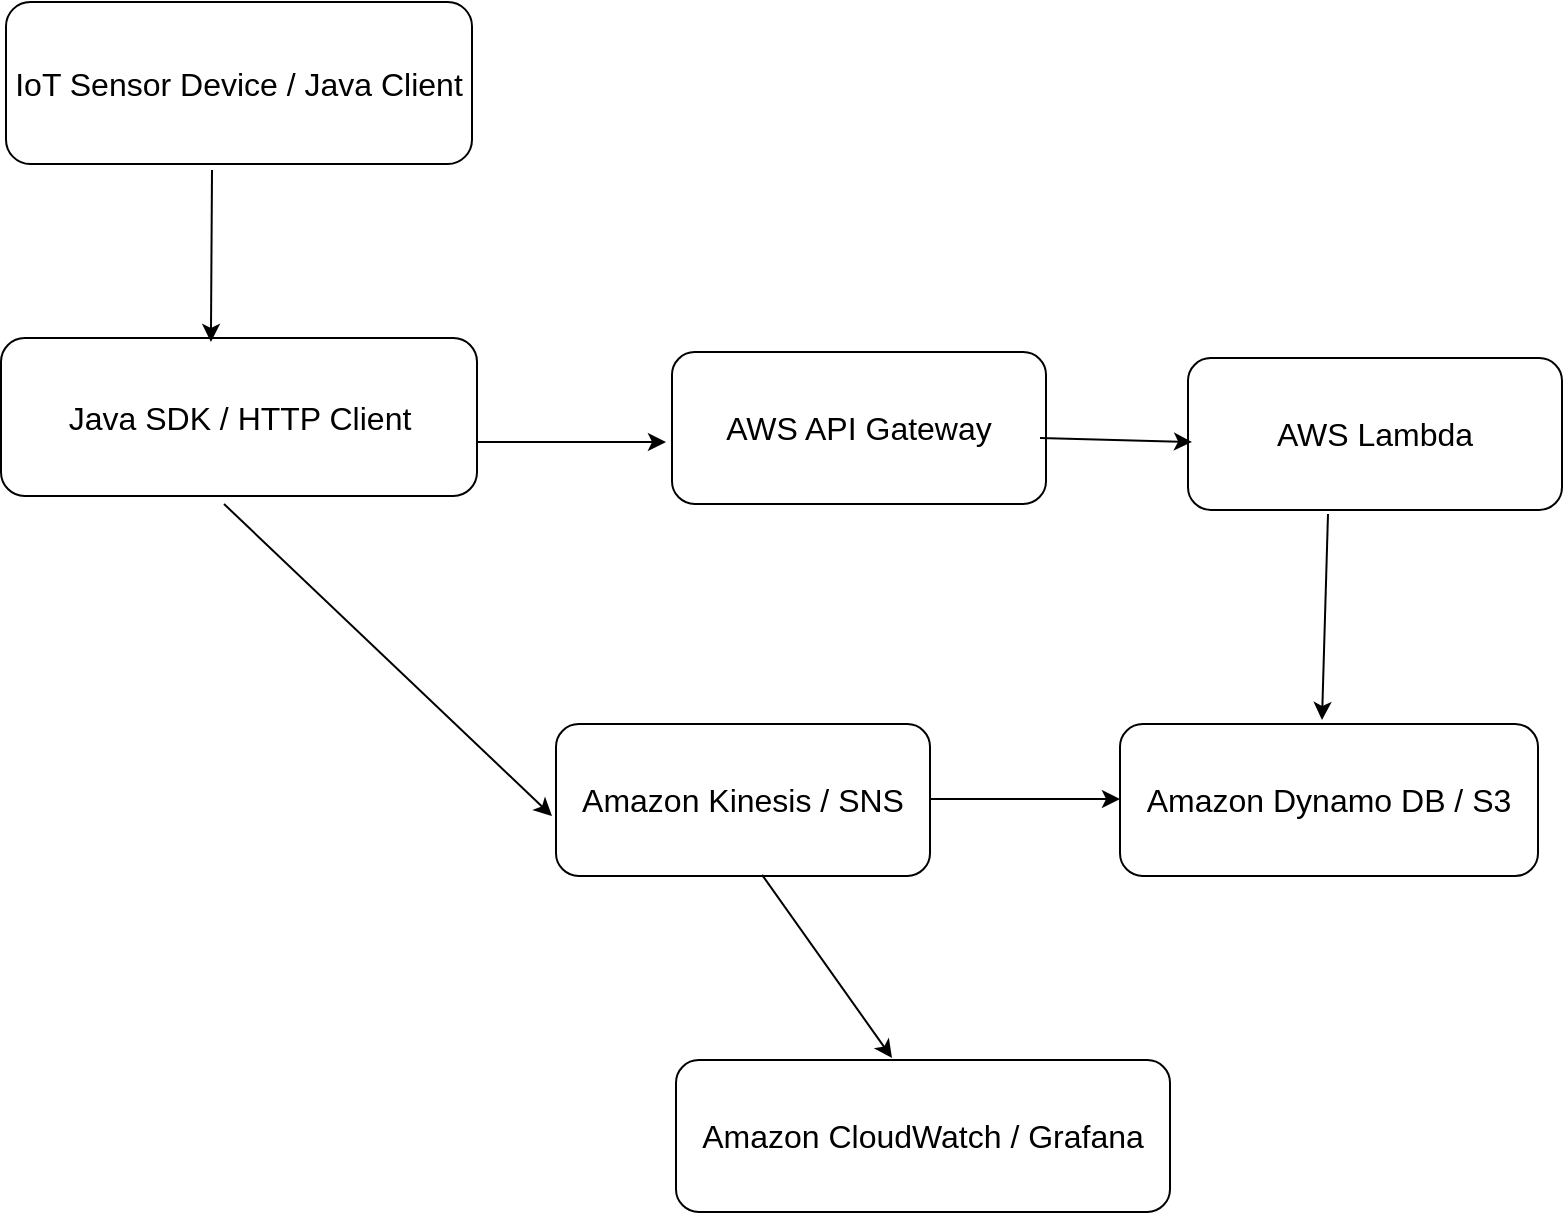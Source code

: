 <mxfile version="26.2.2" pages="3">
  <diagram id="Uag2ip6tqGl-045JZHuR" name="HLD">
    <mxGraphModel dx="1828" dy="1174" grid="0" gridSize="10" guides="1" tooltips="1" connect="1" arrows="1" fold="1" page="0" pageScale="1" pageWidth="827" pageHeight="1169" math="0" shadow="0">
      <root>
        <mxCell id="0" />
        <mxCell id="1" parent="0" />
        <mxCell id="b12YBb3NSvfjhBdgPYj7-1" value="&lt;span style=&quot;text-align: left;&quot;&gt;&lt;font style=&quot;font-size: 16px;&quot;&gt;IoT Sensor Device / Java Client&lt;/font&gt;&lt;/span&gt;" style="rounded=1;whiteSpace=wrap;html=1;" parent="1" vertex="1">
          <mxGeometry x="-379" y="-146" width="233" height="81" as="geometry" />
        </mxCell>
        <mxCell id="b12YBb3NSvfjhBdgPYj7-2" value="&lt;font style=&quot;font-size: 16px;&quot;&gt;Java SDK / HTTP Client&lt;/font&gt;" style="rounded=1;whiteSpace=wrap;html=1;" parent="1" vertex="1">
          <mxGeometry x="-381.5" y="22" width="238" height="79" as="geometry" />
        </mxCell>
        <mxCell id="b12YBb3NSvfjhBdgPYj7-3" value="" style="endArrow=classic;html=1;rounded=0;entryX=0.441;entryY=0.025;entryDx=0;entryDy=0;entryPerimeter=0;" parent="1" target="b12YBb3NSvfjhBdgPYj7-2" edge="1">
          <mxGeometry width="50" height="50" relative="1" as="geometry">
            <mxPoint x="-276" y="-62" as="sourcePoint" />
            <mxPoint x="-226" y="-112" as="targetPoint" />
          </mxGeometry>
        </mxCell>
        <mxCell id="b12YBb3NSvfjhBdgPYj7-4" value="&lt;font style=&quot;font-size: 16px;&quot;&gt;AWS API Gateway&lt;/font&gt;" style="rounded=1;whiteSpace=wrap;html=1;" parent="1" vertex="1">
          <mxGeometry x="-46" y="29" width="187" height="76" as="geometry" />
        </mxCell>
        <mxCell id="b12YBb3NSvfjhBdgPYj7-5" value="" style="endArrow=classic;html=1;rounded=0;" parent="1" edge="1">
          <mxGeometry width="50" height="50" relative="1" as="geometry">
            <mxPoint x="-143.5" y="74" as="sourcePoint" />
            <mxPoint x="-49" y="74" as="targetPoint" />
          </mxGeometry>
        </mxCell>
        <mxCell id="b12YBb3NSvfjhBdgPYj7-6" value="&lt;font style=&quot;font-size: 16px;&quot;&gt;AWS Lambda&lt;/font&gt;" style="rounded=1;whiteSpace=wrap;html=1;" parent="1" vertex="1">
          <mxGeometry x="212" y="32" width="187" height="76" as="geometry" />
        </mxCell>
        <mxCell id="b12YBb3NSvfjhBdgPYj7-7" value="&lt;font style=&quot;font-size: 16px;&quot;&gt;Amazon Kinesis / SNS&lt;/font&gt;" style="rounded=1;whiteSpace=wrap;html=1;" parent="1" vertex="1">
          <mxGeometry x="-104" y="215" width="187" height="76" as="geometry" />
        </mxCell>
        <mxCell id="b12YBb3NSvfjhBdgPYj7-8" value="&lt;font style=&quot;font-size: 16px;&quot;&gt;Amazon Dynamo DB / S3&lt;/font&gt;" style="rounded=1;whiteSpace=wrap;html=1;" parent="1" vertex="1">
          <mxGeometry x="178" y="215" width="209" height="76" as="geometry" />
        </mxCell>
        <mxCell id="b12YBb3NSvfjhBdgPYj7-9" value="" style="endArrow=classic;html=1;rounded=0;" parent="1" edge="1">
          <mxGeometry width="50" height="50" relative="1" as="geometry">
            <mxPoint x="-270" y="105" as="sourcePoint" />
            <mxPoint x="-106" y="261" as="targetPoint" />
          </mxGeometry>
        </mxCell>
        <mxCell id="b12YBb3NSvfjhBdgPYj7-10" value="" style="endArrow=classic;html=1;rounded=0;" parent="1" edge="1">
          <mxGeometry width="50" height="50" relative="1" as="geometry">
            <mxPoint x="138" y="72" as="sourcePoint" />
            <mxPoint x="214" y="74" as="targetPoint" />
          </mxGeometry>
        </mxCell>
        <mxCell id="b12YBb3NSvfjhBdgPYj7-11" value="" style="endArrow=classic;html=1;rounded=0;" parent="1" edge="1">
          <mxGeometry width="50" height="50" relative="1" as="geometry">
            <mxPoint x="282" y="110" as="sourcePoint" />
            <mxPoint x="279" y="213" as="targetPoint" />
          </mxGeometry>
        </mxCell>
        <mxCell id="b12YBb3NSvfjhBdgPYj7-12" value="" style="endArrow=classic;html=1;rounded=0;" parent="1" edge="1">
          <mxGeometry width="50" height="50" relative="1" as="geometry">
            <mxPoint x="83.5" y="252.5" as="sourcePoint" />
            <mxPoint x="178" y="252.5" as="targetPoint" />
          </mxGeometry>
        </mxCell>
        <mxCell id="b12YBb3NSvfjhBdgPYj7-13" value="&lt;font style=&quot;font-size: 16px;&quot;&gt;Amazon CloudWatch / Grafana&lt;/font&gt;" style="rounded=1;whiteSpace=wrap;html=1;" parent="1" vertex="1">
          <mxGeometry x="-44" y="383" width="247" height="76" as="geometry" />
        </mxCell>
        <mxCell id="b12YBb3NSvfjhBdgPYj7-14" value="" style="endArrow=classic;html=1;rounded=0;exitX=0.551;exitY=0.993;exitDx=0;exitDy=0;exitPerimeter=0;" parent="1" source="b12YBb3NSvfjhBdgPYj7-7" edge="1">
          <mxGeometry width="50" height="50" relative="1" as="geometry">
            <mxPoint x="-7" y="319" as="sourcePoint" />
            <mxPoint x="64" y="382" as="targetPoint" />
          </mxGeometry>
        </mxCell>
      </root>
    </mxGraphModel>
  </diagram>
  <diagram id="yi1GNE20KDggG-cHeXHQ" name="Page-2">
    <mxGraphModel dx="1828" dy="774" grid="0" gridSize="10" guides="1" tooltips="1" connect="1" arrows="1" fold="1" page="0" pageScale="1" pageWidth="827" pageHeight="1169" math="0" shadow="0">
      <root>
        <mxCell id="0" />
        <mxCell id="1" parent="0" />
        <mxCell id="cRi5_0wXcas-7Fy2XPVD-1" value="cart" style="shape=table;startSize=30;container=1;collapsible=1;childLayout=tableLayout;fixedRows=1;rowLines=0;fontStyle=1;align=center;resizeLast=1;html=1;gradientColor=none;" parent="1" vertex="1">
          <mxGeometry x="-60" y="103" width="180" height="224" as="geometry" />
        </mxCell>
        <mxCell id="cRi5_0wXcas-7Fy2XPVD-2" value="" style="shape=tableRow;horizontal=0;startSize=0;swimlaneHead=0;swimlaneBody=0;fillColor=none;collapsible=0;dropTarget=0;points=[[0,0.5],[1,0.5]];portConstraint=eastwest;top=0;left=0;right=0;bottom=1;" parent="cRi5_0wXcas-7Fy2XPVD-1" vertex="1">
          <mxGeometry y="30" width="180" height="30" as="geometry" />
        </mxCell>
        <mxCell id="cRi5_0wXcas-7Fy2XPVD-3" value="PK" style="shape=partialRectangle;connectable=0;fillColor=none;top=0;left=0;bottom=0;right=0;fontStyle=1;overflow=hidden;whiteSpace=wrap;html=1;" parent="cRi5_0wXcas-7Fy2XPVD-2" vertex="1">
          <mxGeometry width="30" height="30" as="geometry">
            <mxRectangle width="30" height="30" as="alternateBounds" />
          </mxGeometry>
        </mxCell>
        <mxCell id="cRi5_0wXcas-7Fy2XPVD-4" value="id" style="shape=partialRectangle;connectable=0;fillColor=none;top=0;left=0;bottom=0;right=0;align=left;spacingLeft=6;fontStyle=5;overflow=hidden;whiteSpace=wrap;html=1;" parent="cRi5_0wXcas-7Fy2XPVD-2" vertex="1">
          <mxGeometry x="30" width="150" height="30" as="geometry">
            <mxRectangle width="150" height="30" as="alternateBounds" />
          </mxGeometry>
        </mxCell>
        <mxCell id="cRi5_0wXcas-7Fy2XPVD-5" value="" style="shape=tableRow;horizontal=0;startSize=0;swimlaneHead=0;swimlaneBody=0;fillColor=none;collapsible=0;dropTarget=0;points=[[0,0.5],[1,0.5]];portConstraint=eastwest;top=0;left=0;right=0;bottom=0;" parent="cRi5_0wXcas-7Fy2XPVD-1" vertex="1">
          <mxGeometry y="60" width="180" height="30" as="geometry" />
        </mxCell>
        <mxCell id="cRi5_0wXcas-7Fy2XPVD-6" value="FK" style="shape=partialRectangle;connectable=0;fillColor=none;top=0;left=0;bottom=0;right=0;editable=1;overflow=hidden;whiteSpace=wrap;html=1;" parent="cRi5_0wXcas-7Fy2XPVD-5" vertex="1">
          <mxGeometry width="30" height="30" as="geometry">
            <mxRectangle width="30" height="30" as="alternateBounds" />
          </mxGeometry>
        </mxCell>
        <mxCell id="cRi5_0wXcas-7Fy2XPVD-7" value="customer_id" style="shape=partialRectangle;connectable=0;fillColor=none;top=0;left=0;bottom=0;right=0;align=left;spacingLeft=6;overflow=hidden;whiteSpace=wrap;html=1;" parent="cRi5_0wXcas-7Fy2XPVD-5" vertex="1">
          <mxGeometry x="30" width="150" height="30" as="geometry">
            <mxRectangle width="150" height="30" as="alternateBounds" />
          </mxGeometry>
        </mxCell>
        <mxCell id="cRi5_0wXcas-7Fy2XPVD-8" value="" style="shape=tableRow;horizontal=0;startSize=0;swimlaneHead=0;swimlaneBody=0;fillColor=none;collapsible=0;dropTarget=0;points=[[0,0.5],[1,0.5]];portConstraint=eastwest;top=0;left=0;right=0;bottom=0;" parent="cRi5_0wXcas-7Fy2XPVD-1" vertex="1">
          <mxGeometry y="90" width="180" height="30" as="geometry" />
        </mxCell>
        <mxCell id="cRi5_0wXcas-7Fy2XPVD-9" value="FK" style="shape=partialRectangle;connectable=0;fillColor=none;top=0;left=0;bottom=0;right=0;editable=1;overflow=hidden;whiteSpace=wrap;html=1;" parent="cRi5_0wXcas-7Fy2XPVD-8" vertex="1">
          <mxGeometry width="30" height="30" as="geometry">
            <mxRectangle width="30" height="30" as="alternateBounds" />
          </mxGeometry>
        </mxCell>
        <mxCell id="cRi5_0wXcas-7Fy2XPVD-10" value="book_id" style="shape=partialRectangle;connectable=0;fillColor=none;top=0;left=0;bottom=0;right=0;align=left;spacingLeft=6;overflow=hidden;whiteSpace=wrap;html=1;" parent="cRi5_0wXcas-7Fy2XPVD-8" vertex="1">
          <mxGeometry x="30" width="150" height="30" as="geometry">
            <mxRectangle width="150" height="30" as="alternateBounds" />
          </mxGeometry>
        </mxCell>
        <mxCell id="cRi5_0wXcas-7Fy2XPVD-22" value="" style="shape=tableRow;horizontal=0;startSize=0;swimlaneHead=0;swimlaneBody=0;fillColor=none;collapsible=0;dropTarget=0;points=[[0,0.5],[1,0.5]];portConstraint=eastwest;top=0;left=0;right=0;bottom=0;" parent="cRi5_0wXcas-7Fy2XPVD-1" vertex="1">
          <mxGeometry y="120" width="180" height="26" as="geometry" />
        </mxCell>
        <mxCell id="cRi5_0wXcas-7Fy2XPVD-23" value="" style="shape=partialRectangle;connectable=0;fillColor=none;top=0;left=0;bottom=0;right=0;editable=1;overflow=hidden;whiteSpace=wrap;html=1;" parent="cRi5_0wXcas-7Fy2XPVD-22" vertex="1">
          <mxGeometry width="30" height="26" as="geometry">
            <mxRectangle width="30" height="26" as="alternateBounds" />
          </mxGeometry>
        </mxCell>
        <mxCell id="cRi5_0wXcas-7Fy2XPVD-24" value="quantity" style="shape=partialRectangle;connectable=0;fillColor=none;top=0;left=0;bottom=0;right=0;align=left;spacingLeft=6;overflow=hidden;whiteSpace=wrap;html=1;" parent="cRi5_0wXcas-7Fy2XPVD-22" vertex="1">
          <mxGeometry x="30" width="150" height="26" as="geometry">
            <mxRectangle width="150" height="26" as="alternateBounds" />
          </mxGeometry>
        </mxCell>
        <mxCell id="cRi5_0wXcas-7Fy2XPVD-11" value="" style="shape=tableRow;horizontal=0;startSize=0;swimlaneHead=0;swimlaneBody=0;fillColor=none;collapsible=0;dropTarget=0;points=[[0,0.5],[1,0.5]];portConstraint=eastwest;top=0;left=0;right=0;bottom=0;" parent="cRi5_0wXcas-7Fy2XPVD-1" vertex="1">
          <mxGeometry y="146" width="180" height="26" as="geometry" />
        </mxCell>
        <mxCell id="cRi5_0wXcas-7Fy2XPVD-12" value="" style="shape=partialRectangle;connectable=0;fillColor=none;top=0;left=0;bottom=0;right=0;editable=1;overflow=hidden;whiteSpace=wrap;html=1;" parent="cRi5_0wXcas-7Fy2XPVD-11" vertex="1">
          <mxGeometry width="30" height="26" as="geometry">
            <mxRectangle width="30" height="26" as="alternateBounds" />
          </mxGeometry>
        </mxCell>
        <mxCell id="cRi5_0wXcas-7Fy2XPVD-13" value="price" style="shape=partialRectangle;connectable=0;fillColor=none;top=0;left=0;bottom=0;right=0;align=left;spacingLeft=6;overflow=hidden;whiteSpace=wrap;html=1;" parent="cRi5_0wXcas-7Fy2XPVD-11" vertex="1">
          <mxGeometry x="30" width="150" height="26" as="geometry">
            <mxRectangle width="150" height="26" as="alternateBounds" />
          </mxGeometry>
        </mxCell>
        <mxCell id="cRi5_0wXcas-7Fy2XPVD-25" value="" style="shape=tableRow;horizontal=0;startSize=0;swimlaneHead=0;swimlaneBody=0;fillColor=none;collapsible=0;dropTarget=0;points=[[0,0.5],[1,0.5]];portConstraint=eastwest;top=0;left=0;right=0;bottom=0;" parent="cRi5_0wXcas-7Fy2XPVD-1" vertex="1">
          <mxGeometry y="172" width="180" height="26" as="geometry" />
        </mxCell>
        <mxCell id="cRi5_0wXcas-7Fy2XPVD-26" value="" style="shape=partialRectangle;connectable=0;fillColor=none;top=0;left=0;bottom=0;right=0;editable=1;overflow=hidden;whiteSpace=wrap;html=1;" parent="cRi5_0wXcas-7Fy2XPVD-25" vertex="1">
          <mxGeometry width="30" height="26" as="geometry">
            <mxRectangle width="30" height="26" as="alternateBounds" />
          </mxGeometry>
        </mxCell>
        <mxCell id="cRi5_0wXcas-7Fy2XPVD-27" value="created_at" style="shape=partialRectangle;connectable=0;fillColor=none;top=0;left=0;bottom=0;right=0;align=left;spacingLeft=6;overflow=hidden;whiteSpace=wrap;html=1;" parent="cRi5_0wXcas-7Fy2XPVD-25" vertex="1">
          <mxGeometry x="30" width="150" height="26" as="geometry">
            <mxRectangle width="150" height="26" as="alternateBounds" />
          </mxGeometry>
        </mxCell>
        <mxCell id="cRi5_0wXcas-7Fy2XPVD-28" value="" style="shape=tableRow;horizontal=0;startSize=0;swimlaneHead=0;swimlaneBody=0;fillColor=none;collapsible=0;dropTarget=0;points=[[0,0.5],[1,0.5]];portConstraint=eastwest;top=0;left=0;right=0;bottom=0;" parent="cRi5_0wXcas-7Fy2XPVD-1" vertex="1">
          <mxGeometry y="198" width="180" height="26" as="geometry" />
        </mxCell>
        <mxCell id="cRi5_0wXcas-7Fy2XPVD-29" value="" style="shape=partialRectangle;connectable=0;fillColor=none;top=0;left=0;bottom=0;right=0;editable=1;overflow=hidden;whiteSpace=wrap;html=1;" parent="cRi5_0wXcas-7Fy2XPVD-28" vertex="1">
          <mxGeometry width="30" height="26" as="geometry">
            <mxRectangle width="30" height="26" as="alternateBounds" />
          </mxGeometry>
        </mxCell>
        <mxCell id="cRi5_0wXcas-7Fy2XPVD-30" value="updated_at" style="shape=partialRectangle;connectable=0;fillColor=none;top=0;left=0;bottom=0;right=0;align=left;spacingLeft=6;overflow=hidden;whiteSpace=wrap;html=1;" parent="cRi5_0wXcas-7Fy2XPVD-28" vertex="1">
          <mxGeometry x="30" width="150" height="26" as="geometry">
            <mxRectangle width="150" height="26" as="alternateBounds" />
          </mxGeometry>
        </mxCell>
        <mxCell id="cRi5_0wXcas-7Fy2XPVD-31" value="book" style="shape=table;startSize=30;container=1;collapsible=1;childLayout=tableLayout;fixedRows=1;rowLines=0;fontStyle=1;align=center;resizeLast=1;html=1;whiteSpace=wrap;" parent="1" vertex="1">
          <mxGeometry x="341" y="272" width="180" height="129" as="geometry" />
        </mxCell>
        <mxCell id="cRi5_0wXcas-7Fy2XPVD-32" value="" style="shape=tableRow;horizontal=0;startSize=0;swimlaneHead=0;swimlaneBody=0;fillColor=none;collapsible=0;dropTarget=0;points=[[0,0.5],[1,0.5]];portConstraint=eastwest;top=0;left=0;right=0;bottom=0;html=1;" parent="cRi5_0wXcas-7Fy2XPVD-31" vertex="1">
          <mxGeometry y="30" width="180" height="20" as="geometry" />
        </mxCell>
        <mxCell id="cRi5_0wXcas-7Fy2XPVD-33" value="PK" style="shape=partialRectangle;connectable=0;fillColor=none;top=0;left=0;bottom=0;right=0;fontStyle=1;overflow=hidden;html=1;whiteSpace=wrap;" parent="cRi5_0wXcas-7Fy2XPVD-32" vertex="1">
          <mxGeometry width="60" height="20" as="geometry">
            <mxRectangle width="60" height="20" as="alternateBounds" />
          </mxGeometry>
        </mxCell>
        <mxCell id="cRi5_0wXcas-7Fy2XPVD-34" value="id" style="shape=partialRectangle;connectable=0;fillColor=none;top=0;left=0;bottom=0;right=0;align=left;spacingLeft=6;fontStyle=5;overflow=hidden;html=1;whiteSpace=wrap;" parent="cRi5_0wXcas-7Fy2XPVD-32" vertex="1">
          <mxGeometry x="60" width="120" height="20" as="geometry">
            <mxRectangle width="120" height="20" as="alternateBounds" />
          </mxGeometry>
        </mxCell>
        <mxCell id="cRi5_0wXcas-7Fy2XPVD-35" value="" style="shape=tableRow;horizontal=0;startSize=0;swimlaneHead=0;swimlaneBody=0;fillColor=none;collapsible=0;dropTarget=0;points=[[0,0.5],[1,0.5]];portConstraint=eastwest;top=0;left=0;right=0;bottom=1;html=1;" parent="cRi5_0wXcas-7Fy2XPVD-31" vertex="1">
          <mxGeometry y="50" width="180" height="20" as="geometry" />
        </mxCell>
        <mxCell id="cRi5_0wXcas-7Fy2XPVD-36" value="" style="shape=partialRectangle;connectable=0;fillColor=none;top=0;left=0;bottom=0;right=0;fontStyle=1;overflow=hidden;html=1;whiteSpace=wrap;" parent="cRi5_0wXcas-7Fy2XPVD-35" vertex="1">
          <mxGeometry width="60" height="20" as="geometry">
            <mxRectangle width="60" height="20" as="alternateBounds" />
          </mxGeometry>
        </mxCell>
        <mxCell id="cRi5_0wXcas-7Fy2XPVD-37" value="" style="shape=partialRectangle;connectable=0;fillColor=none;top=0;left=0;bottom=0;right=0;align=left;spacingLeft=6;fontStyle=5;overflow=hidden;html=1;whiteSpace=wrap;" parent="cRi5_0wXcas-7Fy2XPVD-35" vertex="1">
          <mxGeometry x="60" width="120" height="20" as="geometry">
            <mxRectangle width="120" height="20" as="alternateBounds" />
          </mxGeometry>
        </mxCell>
        <mxCell id="cRi5_0wXcas-7Fy2XPVD-38" value="" style="shape=tableRow;horizontal=0;startSize=0;swimlaneHead=0;swimlaneBody=0;fillColor=none;collapsible=0;dropTarget=0;points=[[0,0.5],[1,0.5]];portConstraint=eastwest;top=0;left=0;right=0;bottom=0;html=1;" parent="cRi5_0wXcas-7Fy2XPVD-31" vertex="1">
          <mxGeometry y="70" width="180" height="29" as="geometry" />
        </mxCell>
        <mxCell id="cRi5_0wXcas-7Fy2XPVD-39" value="" style="shape=partialRectangle;connectable=0;fillColor=none;top=0;left=0;bottom=0;right=0;editable=1;overflow=hidden;html=1;whiteSpace=wrap;" parent="cRi5_0wXcas-7Fy2XPVD-38" vertex="1">
          <mxGeometry width="60" height="29" as="geometry">
            <mxRectangle width="60" height="29" as="alternateBounds" />
          </mxGeometry>
        </mxCell>
        <mxCell id="cRi5_0wXcas-7Fy2XPVD-40" value="" style="shape=partialRectangle;connectable=0;fillColor=none;top=0;left=0;bottom=0;right=0;align=left;spacingLeft=6;overflow=hidden;html=1;whiteSpace=wrap;" parent="cRi5_0wXcas-7Fy2XPVD-38" vertex="1">
          <mxGeometry x="60" width="120" height="29" as="geometry">
            <mxRectangle width="120" height="29" as="alternateBounds" />
          </mxGeometry>
        </mxCell>
        <mxCell id="cRi5_0wXcas-7Fy2XPVD-41" value="" style="shape=tableRow;horizontal=0;startSize=0;swimlaneHead=0;swimlaneBody=0;fillColor=none;collapsible=0;dropTarget=0;points=[[0,0.5],[1,0.5]];portConstraint=eastwest;top=0;left=0;right=0;bottom=0;html=1;" parent="cRi5_0wXcas-7Fy2XPVD-31" vertex="1">
          <mxGeometry y="99" width="180" height="30" as="geometry" />
        </mxCell>
        <mxCell id="cRi5_0wXcas-7Fy2XPVD-42" value="" style="shape=partialRectangle;connectable=0;fillColor=none;top=0;left=0;bottom=0;right=0;editable=1;overflow=hidden;html=1;whiteSpace=wrap;" parent="cRi5_0wXcas-7Fy2XPVD-41" vertex="1">
          <mxGeometry width="60" height="30" as="geometry">
            <mxRectangle width="60" height="30" as="alternateBounds" />
          </mxGeometry>
        </mxCell>
        <mxCell id="cRi5_0wXcas-7Fy2XPVD-43" value="" style="shape=partialRectangle;connectable=0;fillColor=none;top=0;left=0;bottom=0;right=0;align=left;spacingLeft=6;overflow=hidden;html=1;whiteSpace=wrap;" parent="cRi5_0wXcas-7Fy2XPVD-41" vertex="1">
          <mxGeometry x="60" width="120" height="30" as="geometry">
            <mxRectangle width="120" height="30" as="alternateBounds" />
          </mxGeometry>
        </mxCell>
        <mxCell id="cRi5_0wXcas-7Fy2XPVD-44" value="users" style="shape=table;startSize=30;container=1;collapsible=1;childLayout=tableLayout;fixedRows=1;rowLines=0;fontStyle=1;align=center;resizeLast=1;html=1;whiteSpace=wrap;" parent="1" vertex="1">
          <mxGeometry x="343" y="113" width="180" height="140" as="geometry" />
        </mxCell>
        <mxCell id="cRi5_0wXcas-7Fy2XPVD-45" value="" style="shape=tableRow;horizontal=0;startSize=0;swimlaneHead=0;swimlaneBody=0;fillColor=none;collapsible=0;dropTarget=0;points=[[0,0.5],[1,0.5]];portConstraint=eastwest;top=0;left=0;right=0;bottom=0;html=1;" parent="cRi5_0wXcas-7Fy2XPVD-44" vertex="1">
          <mxGeometry y="30" width="180" height="30" as="geometry" />
        </mxCell>
        <mxCell id="cRi5_0wXcas-7Fy2XPVD-46" value="PK" style="shape=partialRectangle;connectable=0;fillColor=none;top=0;left=0;bottom=0;right=0;fontStyle=1;overflow=hidden;html=1;whiteSpace=wrap;" parent="cRi5_0wXcas-7Fy2XPVD-45" vertex="1">
          <mxGeometry width="60" height="30" as="geometry">
            <mxRectangle width="60" height="30" as="alternateBounds" />
          </mxGeometry>
        </mxCell>
        <mxCell id="cRi5_0wXcas-7Fy2XPVD-47" value="id" style="shape=partialRectangle;connectable=0;fillColor=none;top=0;left=0;bottom=0;right=0;align=left;spacingLeft=6;fontStyle=5;overflow=hidden;html=1;whiteSpace=wrap;" parent="cRi5_0wXcas-7Fy2XPVD-45" vertex="1">
          <mxGeometry x="60" width="120" height="30" as="geometry">
            <mxRectangle width="120" height="30" as="alternateBounds" />
          </mxGeometry>
        </mxCell>
        <mxCell id="cRi5_0wXcas-7Fy2XPVD-48" value="" style="shape=tableRow;horizontal=0;startSize=0;swimlaneHead=0;swimlaneBody=0;fillColor=none;collapsible=0;dropTarget=0;points=[[0,0.5],[1,0.5]];portConstraint=eastwest;top=0;left=0;right=0;bottom=1;html=1;" parent="cRi5_0wXcas-7Fy2XPVD-44" vertex="1">
          <mxGeometry y="60" width="180" height="20" as="geometry" />
        </mxCell>
        <mxCell id="cRi5_0wXcas-7Fy2XPVD-49" value="" style="shape=partialRectangle;connectable=0;fillColor=none;top=0;left=0;bottom=0;right=0;fontStyle=1;overflow=hidden;html=1;whiteSpace=wrap;" parent="cRi5_0wXcas-7Fy2XPVD-48" vertex="1">
          <mxGeometry width="60" height="20" as="geometry">
            <mxRectangle width="60" height="20" as="alternateBounds" />
          </mxGeometry>
        </mxCell>
        <mxCell id="cRi5_0wXcas-7Fy2XPVD-50" value="" style="shape=partialRectangle;connectable=0;fillColor=none;top=0;left=0;bottom=0;right=0;align=left;spacingLeft=6;fontStyle=5;overflow=hidden;html=1;whiteSpace=wrap;" parent="cRi5_0wXcas-7Fy2XPVD-48" vertex="1">
          <mxGeometry x="60" width="120" height="20" as="geometry">
            <mxRectangle width="120" height="20" as="alternateBounds" />
          </mxGeometry>
        </mxCell>
        <mxCell id="cRi5_0wXcas-7Fy2XPVD-51" value="" style="shape=tableRow;horizontal=0;startSize=0;swimlaneHead=0;swimlaneBody=0;fillColor=none;collapsible=0;dropTarget=0;points=[[0,0.5],[1,0.5]];portConstraint=eastwest;top=0;left=0;right=0;bottom=0;html=1;" parent="cRi5_0wXcas-7Fy2XPVD-44" vertex="1">
          <mxGeometry y="80" width="180" height="30" as="geometry" />
        </mxCell>
        <mxCell id="cRi5_0wXcas-7Fy2XPVD-52" value="" style="shape=partialRectangle;connectable=0;fillColor=none;top=0;left=0;bottom=0;right=0;editable=1;overflow=hidden;html=1;whiteSpace=wrap;" parent="cRi5_0wXcas-7Fy2XPVD-51" vertex="1">
          <mxGeometry width="60" height="30" as="geometry">
            <mxRectangle width="60" height="30" as="alternateBounds" />
          </mxGeometry>
        </mxCell>
        <mxCell id="cRi5_0wXcas-7Fy2XPVD-53" value="" style="shape=partialRectangle;connectable=0;fillColor=none;top=0;left=0;bottom=0;right=0;align=left;spacingLeft=6;overflow=hidden;html=1;whiteSpace=wrap;" parent="cRi5_0wXcas-7Fy2XPVD-51" vertex="1">
          <mxGeometry x="60" width="120" height="30" as="geometry">
            <mxRectangle width="120" height="30" as="alternateBounds" />
          </mxGeometry>
        </mxCell>
        <mxCell id="cRi5_0wXcas-7Fy2XPVD-54" value="" style="shape=tableRow;horizontal=0;startSize=0;swimlaneHead=0;swimlaneBody=0;fillColor=none;collapsible=0;dropTarget=0;points=[[0,0.5],[1,0.5]];portConstraint=eastwest;top=0;left=0;right=0;bottom=0;html=1;" parent="cRi5_0wXcas-7Fy2XPVD-44" vertex="1">
          <mxGeometry y="110" width="180" height="30" as="geometry" />
        </mxCell>
        <mxCell id="cRi5_0wXcas-7Fy2XPVD-55" value="" style="shape=partialRectangle;connectable=0;fillColor=none;top=0;left=0;bottom=0;right=0;editable=1;overflow=hidden;html=1;whiteSpace=wrap;" parent="cRi5_0wXcas-7Fy2XPVD-54" vertex="1">
          <mxGeometry width="60" height="30" as="geometry">
            <mxRectangle width="60" height="30" as="alternateBounds" />
          </mxGeometry>
        </mxCell>
        <mxCell id="cRi5_0wXcas-7Fy2XPVD-56" value="" style="shape=partialRectangle;connectable=0;fillColor=none;top=0;left=0;bottom=0;right=0;align=left;spacingLeft=6;overflow=hidden;html=1;whiteSpace=wrap;" parent="cRi5_0wXcas-7Fy2XPVD-54" vertex="1">
          <mxGeometry x="60" width="120" height="30" as="geometry">
            <mxRectangle width="120" height="30" as="alternateBounds" />
          </mxGeometry>
        </mxCell>
        <mxCell id="Ar02CXhqynFYJF73Chyx-11" value="" style="edgeStyle=entityRelationEdgeStyle;fontSize=12;html=1;endArrow=ERoneToMany;rounded=0;entryX=-0.011;entryY=-0.2;entryDx=0;entryDy=0;entryPerimeter=0;" edge="1" parent="1" target="cRi5_0wXcas-7Fy2XPVD-35">
          <mxGeometry width="100" height="100" relative="1" as="geometry">
            <mxPoint x="25" y="209" as="sourcePoint" />
            <mxPoint x="323" y="240" as="targetPoint" />
          </mxGeometry>
        </mxCell>
        <mxCell id="Ar02CXhqynFYJF73Chyx-12" value="" style="edgeStyle=entityRelationEdgeStyle;fontSize=12;html=1;endArrow=ERmandOne;startArrow=ERmandOne;rounded=0;entryX=0;entryY=0.5;entryDx=0;entryDy=0;" edge="1" parent="1" target="cRi5_0wXcas-7Fy2XPVD-45">
          <mxGeometry width="100" height="100" relative="1" as="geometry">
            <mxPoint x="44" y="180" as="sourcePoint" />
            <mxPoint x="144" y="80" as="targetPoint" />
          </mxGeometry>
        </mxCell>
      </root>
    </mxGraphModel>
  </diagram>
  <diagram id="A_4X82LSf95YodiOi5ir" name="Page-3">
    <mxGraphModel dx="1236" dy="774" grid="1" gridSize="10" guides="1" tooltips="1" connect="1" arrows="1" fold="1" page="1" pageScale="1" pageWidth="827" pageHeight="1169" math="0" shadow="0">
      <root>
        <mxCell id="0" />
        <mxCell id="1" parent="0" />
      </root>
    </mxGraphModel>
  </diagram>
</mxfile>
